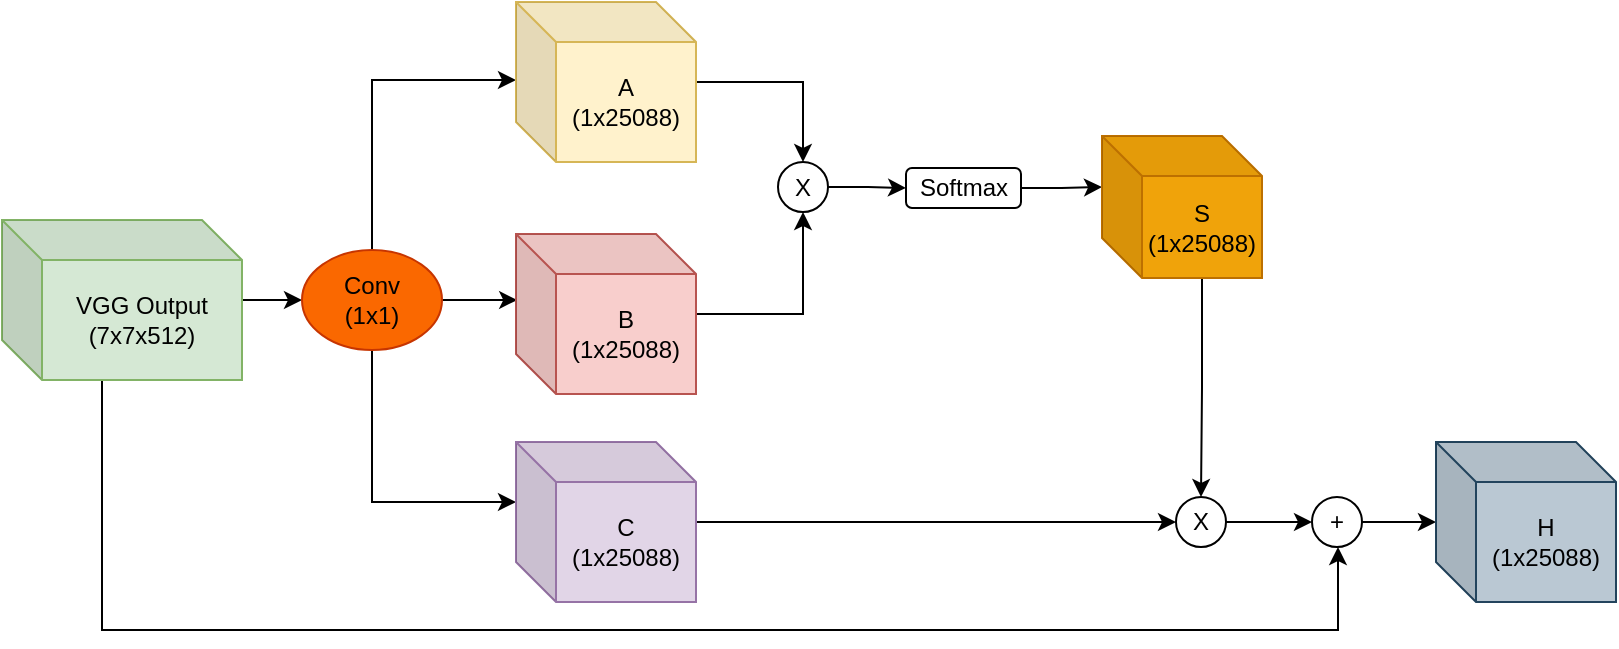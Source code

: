 <mxfile version="17.4.2" type="device"><diagram id="zG0aIp_14b_daS64UoCC" name="Page-1"><mxGraphModel dx="1469" dy="1143" grid="1" gridSize="10" guides="1" tooltips="1" connect="1" arrows="1" fold="1" page="1" pageScale="1" pageWidth="1100" pageHeight="850" math="0" shadow="0"><root><mxCell id="0"/><mxCell id="1" parent="0"/><mxCell id="bDFtFITl1yPkC99pS3sF-3" style="edgeStyle=orthogonalEdgeStyle;rounded=0;orthogonalLoop=1;jettySize=auto;html=1;entryX=0;entryY=0.5;entryDx=0;entryDy=0;" edge="1" parent="1" source="bDFtFITl1yPkC99pS3sF-1" target="bDFtFITl1yPkC99pS3sF-2"><mxGeometry relative="1" as="geometry"/></mxCell><mxCell id="bDFtFITl1yPkC99pS3sF-26" style="edgeStyle=orthogonalEdgeStyle;rounded=0;orthogonalLoop=1;jettySize=auto;html=1;entryX=0.5;entryY=1;entryDx=0;entryDy=0;" edge="1" parent="1" target="bDFtFITl1yPkC99pS3sF-24"><mxGeometry relative="1" as="geometry"><mxPoint x="869.575" y="548.9" as="targetPoint"/><mxPoint x="124" y="465" as="sourcePoint"/><Array as="points"><mxPoint x="124" y="590"/><mxPoint x="742" y="590"/><mxPoint x="742" y="549"/></Array></mxGeometry></mxCell><mxCell id="bDFtFITl1yPkC99pS3sF-1" value="VGG Output&lt;br&gt;(7x7x512)" style="shape=cube;whiteSpace=wrap;html=1;boundedLbl=1;backgroundOutline=1;darkOpacity=0.05;darkOpacity2=0.1;fillColor=#d5e8d4;strokeColor=#82b366;" vertex="1" parent="1"><mxGeometry x="74" y="385" width="120" height="80" as="geometry"/></mxCell><mxCell id="bDFtFITl1yPkC99pS3sF-7" style="edgeStyle=orthogonalEdgeStyle;rounded=0;orthogonalLoop=1;jettySize=auto;html=1;entryX=0;entryY=0.488;entryDx=0;entryDy=0;entryPerimeter=0;exitX=0.5;exitY=0;exitDx=0;exitDy=0;" edge="1" parent="1" source="bDFtFITl1yPkC99pS3sF-2" target="bDFtFITl1yPkC99pS3sF-6"><mxGeometry relative="1" as="geometry"/></mxCell><mxCell id="bDFtFITl1yPkC99pS3sF-10" style="edgeStyle=orthogonalEdgeStyle;rounded=0;orthogonalLoop=1;jettySize=auto;html=1;exitX=1;exitY=0.5;exitDx=0;exitDy=0;entryX=0.007;entryY=0.402;entryDx=0;entryDy=0;entryPerimeter=0;" edge="1" parent="1" source="bDFtFITl1yPkC99pS3sF-2" target="bDFtFITl1yPkC99pS3sF-8"><mxGeometry relative="1" as="geometry"><mxPoint x="300" y="425" as="sourcePoint"/><mxPoint x="310" y="440" as="targetPoint"/></mxGeometry></mxCell><mxCell id="bDFtFITl1yPkC99pS3sF-11" style="edgeStyle=orthogonalEdgeStyle;rounded=0;orthogonalLoop=1;jettySize=auto;html=1;entryX=0;entryY=0;entryDx=0;entryDy=30;entryPerimeter=0;exitX=0.5;exitY=1;exitDx=0;exitDy=0;" edge="1" parent="1" source="bDFtFITl1yPkC99pS3sF-2" target="bDFtFITl1yPkC99pS3sF-9"><mxGeometry relative="1" as="geometry"/></mxCell><mxCell id="bDFtFITl1yPkC99pS3sF-2" value="Conv&lt;br&gt;(1x1)" style="ellipse;whiteSpace=wrap;html=1;fillColor=#fa6800;fontColor=#000000;strokeColor=#C73500;" vertex="1" parent="1"><mxGeometry x="224" y="400" width="70" height="50" as="geometry"/></mxCell><mxCell id="bDFtFITl1yPkC99pS3sF-13" style="edgeStyle=orthogonalEdgeStyle;rounded=0;orthogonalLoop=1;jettySize=auto;html=1;entryX=0.5;entryY=0;entryDx=0;entryDy=0;" edge="1" parent="1" source="bDFtFITl1yPkC99pS3sF-6" target="bDFtFITl1yPkC99pS3sF-12"><mxGeometry relative="1" as="geometry"/></mxCell><mxCell id="bDFtFITl1yPkC99pS3sF-6" value="A&lt;br&gt;(1x25088)" style="shape=cube;whiteSpace=wrap;html=1;boundedLbl=1;backgroundOutline=1;darkOpacity=0.05;darkOpacity2=0.1;fillColor=#fff2cc;strokeColor=#d6b656;" vertex="1" parent="1"><mxGeometry x="331" y="276" width="90" height="80" as="geometry"/></mxCell><mxCell id="bDFtFITl1yPkC99pS3sF-14" style="edgeStyle=orthogonalEdgeStyle;rounded=0;orthogonalLoop=1;jettySize=auto;html=1;entryX=0.5;entryY=1;entryDx=0;entryDy=0;" edge="1" parent="1" source="bDFtFITl1yPkC99pS3sF-8" target="bDFtFITl1yPkC99pS3sF-12"><mxGeometry relative="1" as="geometry"/></mxCell><mxCell id="bDFtFITl1yPkC99pS3sF-8" value="B&lt;br&gt;(1x25088)" style="shape=cube;whiteSpace=wrap;html=1;boundedLbl=1;backgroundOutline=1;darkOpacity=0.05;darkOpacity2=0.1;fillColor=#f8cecc;strokeColor=#b85450;" vertex="1" parent="1"><mxGeometry x="331" y="392" width="90" height="80" as="geometry"/></mxCell><mxCell id="bDFtFITl1yPkC99pS3sF-16" style="edgeStyle=orthogonalEdgeStyle;rounded=0;orthogonalLoop=1;jettySize=auto;html=1;entryX=0;entryY=0.5;entryDx=0;entryDy=0;" edge="1" parent="1" source="bDFtFITl1yPkC99pS3sF-9" target="bDFtFITl1yPkC99pS3sF-15"><mxGeometry relative="1" as="geometry"/></mxCell><mxCell id="bDFtFITl1yPkC99pS3sF-9" value="C&lt;br&gt;(1x25088)" style="shape=cube;whiteSpace=wrap;html=1;boundedLbl=1;backgroundOutline=1;darkOpacity=0.05;darkOpacity2=0.1;fillColor=#e1d5e7;strokeColor=#9673a6;" vertex="1" parent="1"><mxGeometry x="331" y="496" width="90" height="80" as="geometry"/></mxCell><mxCell id="bDFtFITl1yPkC99pS3sF-18" style="edgeStyle=orthogonalEdgeStyle;rounded=0;orthogonalLoop=1;jettySize=auto;html=1;" edge="1" parent="1" source="bDFtFITl1yPkC99pS3sF-12" target="bDFtFITl1yPkC99pS3sF-17"><mxGeometry relative="1" as="geometry"/></mxCell><mxCell id="bDFtFITl1yPkC99pS3sF-12" value="X" style="ellipse;whiteSpace=wrap;html=1;aspect=fixed;" vertex="1" parent="1"><mxGeometry x="462" y="356" width="25" height="25" as="geometry"/></mxCell><mxCell id="bDFtFITl1yPkC99pS3sF-25" style="edgeStyle=orthogonalEdgeStyle;rounded=0;orthogonalLoop=1;jettySize=auto;html=1;exitX=1;exitY=0.5;exitDx=0;exitDy=0;entryX=0;entryY=0.5;entryDx=0;entryDy=0;" edge="1" parent="1" source="bDFtFITl1yPkC99pS3sF-15" target="bDFtFITl1yPkC99pS3sF-24"><mxGeometry relative="1" as="geometry"/></mxCell><mxCell id="bDFtFITl1yPkC99pS3sF-15" value="X" style="ellipse;whiteSpace=wrap;html=1;aspect=fixed;" vertex="1" parent="1"><mxGeometry x="661" y="523.5" width="25" height="25" as="geometry"/></mxCell><mxCell id="bDFtFITl1yPkC99pS3sF-21" style="edgeStyle=orthogonalEdgeStyle;rounded=0;orthogonalLoop=1;jettySize=auto;html=1;entryX=0;entryY=0;entryDx=0;entryDy=25.5;entryPerimeter=0;" edge="1" parent="1" source="bDFtFITl1yPkC99pS3sF-17" target="bDFtFITl1yPkC99pS3sF-20"><mxGeometry relative="1" as="geometry"/></mxCell><mxCell id="bDFtFITl1yPkC99pS3sF-17" value="Softmax" style="rounded=1;whiteSpace=wrap;html=1;" vertex="1" parent="1"><mxGeometry x="526" y="359" width="57.5" height="20" as="geometry"/></mxCell><mxCell id="bDFtFITl1yPkC99pS3sF-22" style="edgeStyle=orthogonalEdgeStyle;rounded=0;orthogonalLoop=1;jettySize=auto;html=1;entryX=0.5;entryY=0;entryDx=0;entryDy=0;exitX=0;exitY=0;exitDx=50;exitDy=71;exitPerimeter=0;" edge="1" parent="1" source="bDFtFITl1yPkC99pS3sF-20" target="bDFtFITl1yPkC99pS3sF-15"><mxGeometry relative="1" as="geometry"/></mxCell><mxCell id="bDFtFITl1yPkC99pS3sF-20" value="S&lt;br&gt;(1x25088)" style="shape=cube;whiteSpace=wrap;html=1;boundedLbl=1;backgroundOutline=1;darkOpacity=0.05;darkOpacity2=0.1;fillColor=#f0a30a;fontColor=#000000;strokeColor=#BD7000;" vertex="1" parent="1"><mxGeometry x="624" y="343" width="80" height="71" as="geometry"/></mxCell><mxCell id="bDFtFITl1yPkC99pS3sF-28" style="edgeStyle=orthogonalEdgeStyle;rounded=0;orthogonalLoop=1;jettySize=auto;html=1;" edge="1" parent="1" source="bDFtFITl1yPkC99pS3sF-24" target="bDFtFITl1yPkC99pS3sF-27"><mxGeometry relative="1" as="geometry"/></mxCell><mxCell id="bDFtFITl1yPkC99pS3sF-24" value="+" style="ellipse;whiteSpace=wrap;html=1;aspect=fixed;" vertex="1" parent="1"><mxGeometry x="729" y="523.5" width="25" height="25" as="geometry"/></mxCell><mxCell id="bDFtFITl1yPkC99pS3sF-27" value="H&lt;br&gt;(1x25088)" style="shape=cube;whiteSpace=wrap;html=1;boundedLbl=1;backgroundOutline=1;darkOpacity=0.05;darkOpacity2=0.1;fillColor=#bac8d3;strokeColor=#23445d;" vertex="1" parent="1"><mxGeometry x="791" y="496" width="90" height="80" as="geometry"/></mxCell></root></mxGraphModel></diagram></mxfile>